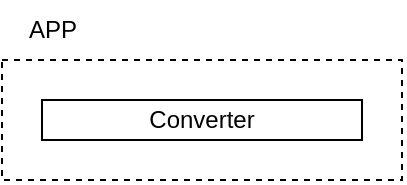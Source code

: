 <mxfile version="27.0.9" pages="5">
  <diagram name="App" id="4I6ihnkVUpt66oHv1k8W">
    <mxGraphModel dx="803" dy="733" grid="1" gridSize="10" guides="1" tooltips="1" connect="1" arrows="1" fold="1" page="1" pageScale="1" pageWidth="850" pageHeight="1100" math="0" shadow="0">
      <root>
        <mxCell id="0" />
        <mxCell id="1" parent="0" />
        <mxCell id="NMTy5AJcmj_p9JSZsjYZ-48" value="Converter" style="whiteSpace=wrap;html=1;" vertex="1" parent="1">
          <mxGeometry x="300" y="280" width="160" height="20" as="geometry" />
        </mxCell>
        <mxCell id="NMTy5AJcmj_p9JSZsjYZ-49" value="" style="endArrow=none;dashed=1;html=1;rounded=0;" edge="1" parent="1">
          <mxGeometry width="50" height="50" relative="1" as="geometry">
            <mxPoint x="280" y="260" as="sourcePoint" />
            <mxPoint x="280" y="260" as="targetPoint" />
            <Array as="points">
              <mxPoint x="380" y="260" />
              <mxPoint x="480" y="260" />
              <mxPoint x="480" y="320" />
              <mxPoint x="280" y="320" />
            </Array>
          </mxGeometry>
        </mxCell>
        <mxCell id="NMTy5AJcmj_p9JSZsjYZ-50" value="APP" style="text;html=1;align=center;verticalAlign=middle;resizable=0;points=[];autosize=1;strokeColor=none;fillColor=none;" vertex="1" parent="1">
          <mxGeometry x="280" y="230" width="50" height="30" as="geometry" />
        </mxCell>
      </root>
    </mxGraphModel>
  </diagram>
  <diagram name="API" id="PVkMKzDOcLkDJ9PCymbY">
    <mxGraphModel dx="1085" dy="1297" grid="1" gridSize="10" guides="1" tooltips="1" connect="1" arrows="1" fold="1" page="1" pageScale="1" pageWidth="850" pageHeight="1100" math="0" shadow="0">
      <root>
        <mxCell id="BZv25UCiJ1f3hMxfs5Sv-0" />
        <mxCell id="BZv25UCiJ1f3hMxfs5Sv-1" parent="BZv25UCiJ1f3hMxfs5Sv-0" />
        <mxCell id="VA1TRlXQrN5nIPZGtkWX-0" value="" style="endArrow=none;dashed=1;html=1;rounded=0;" parent="BZv25UCiJ1f3hMxfs5Sv-1" edge="1">
          <mxGeometry width="50" height="50" relative="1" as="geometry">
            <mxPoint x="240" y="200" as="sourcePoint" />
            <mxPoint x="240" y="200" as="targetPoint" />
            <Array as="points">
              <mxPoint x="560" y="200" />
              <mxPoint x="560" y="640" />
              <mxPoint x="400" y="640" />
              <mxPoint x="240" y="640" />
            </Array>
          </mxGeometry>
        </mxCell>
        <mxCell id="VA1TRlXQrN5nIPZGtkWX-1" value="API" style="text;html=1;align=center;verticalAlign=middle;resizable=0;points=[];autosize=1;strokeColor=none;fillColor=none;" parent="BZv25UCiJ1f3hMxfs5Sv-1" vertex="1">
          <mxGeometry x="240" y="170" width="40" height="30" as="geometry" />
        </mxCell>
        <mxCell id="0-jd3st-mSPJkqMS081E-16" style="edgeStyle=orthogonalEdgeStyle;rounded=0;orthogonalLoop=1;jettySize=auto;html=1;exitX=0.25;exitY=1;exitDx=0;exitDy=0;entryX=0.25;entryY=0;entryDx=0;entryDy=0;" edge="1" parent="BZv25UCiJ1f3hMxfs5Sv-1" source="VA1TRlXQrN5nIPZGtkWX-5" target="0-jd3st-mSPJkqMS081E-0">
          <mxGeometry relative="1" as="geometry" />
        </mxCell>
        <mxCell id="0-jd3st-mSPJkqMS081E-18" style="edgeStyle=orthogonalEdgeStyle;rounded=0;orthogonalLoop=1;jettySize=auto;html=1;" edge="1" parent="BZv25UCiJ1f3hMxfs5Sv-1" source="VA1TRlXQrN5nIPZGtkWX-5" target="VA1TRlXQrN5nIPZGtkWX-7">
          <mxGeometry relative="1" as="geometry">
            <Array as="points">
              <mxPoint x="480" y="350" />
            </Array>
          </mxGeometry>
        </mxCell>
        <mxCell id="VA1TRlXQrN5nIPZGtkWX-5" value="convert" style="whiteSpace=wrap;html=1;" parent="BZv25UCiJ1f3hMxfs5Sv-1" vertex="1">
          <mxGeometry x="360" y="340" width="80" height="20" as="geometry" />
        </mxCell>
        <mxCell id="0-jd3st-mSPJkqMS081E-11" style="edgeStyle=orthogonalEdgeStyle;rounded=0;orthogonalLoop=1;jettySize=auto;html=1;" edge="1" parent="BZv25UCiJ1f3hMxfs5Sv-1" source="VA1TRlXQrN5nIPZGtkWX-7" target="VA1TRlXQrN5nIPZGtkWX-9">
          <mxGeometry relative="1" as="geometry">
            <Array as="points">
              <mxPoint x="340" y="310" />
            </Array>
          </mxGeometry>
        </mxCell>
        <mxCell id="0-jd3st-mSPJkqMS081E-12" style="edgeStyle=orthogonalEdgeStyle;rounded=0;orthogonalLoop=1;jettySize=auto;html=1;" edge="1" parent="BZv25UCiJ1f3hMxfs5Sv-1" source="VA1TRlXQrN5nIPZGtkWX-7" target="0-jd3st-mSPJkqMS081E-7">
          <mxGeometry relative="1" as="geometry">
            <Array as="points">
              <mxPoint x="330" y="330" />
            </Array>
          </mxGeometry>
        </mxCell>
        <mxCell id="0-jd3st-mSPJkqMS081E-13" style="edgeStyle=orthogonalEdgeStyle;rounded=0;orthogonalLoop=1;jettySize=auto;html=1;" edge="1" parent="BZv25UCiJ1f3hMxfs5Sv-1" source="VA1TRlXQrN5nIPZGtkWX-7" target="VA1TRlXQrN5nIPZGtkWX-5">
          <mxGeometry relative="1" as="geometry">
            <Array as="points">
              <mxPoint x="320" y="350" />
            </Array>
          </mxGeometry>
        </mxCell>
        <mxCell id="VA1TRlXQrN5nIPZGtkWX-7" value="Input / Output&amp;nbsp;&lt;span style=&quot;background-color: transparent; color: light-dark(rgb(0, 0, 0), rgb(255, 255, 255));&quot;&gt;Interface&lt;/span&gt;" style="whiteSpace=wrap;html=1;" parent="BZv25UCiJ1f3hMxfs5Sv-1" vertex="1">
          <mxGeometry x="280" y="220" width="240" height="20" as="geometry" />
        </mxCell>
        <mxCell id="VA1TRlXQrN5nIPZGtkWX-9" value="set_input" style="whiteSpace=wrap;html=1;" parent="BZv25UCiJ1f3hMxfs5Sv-1" vertex="1">
          <mxGeometry x="360" y="300" width="80" height="20" as="geometry" />
        </mxCell>
        <mxCell id="VA1TRlXQrN5nIPZGtkWX-10" value="" style="endArrow=none;dashed=1;html=1;rounded=0;" parent="BZv25UCiJ1f3hMxfs5Sv-1" edge="1">
          <mxGeometry width="50" height="50" relative="1" as="geometry">
            <mxPoint x="260" y="420" as="sourcePoint" />
            <mxPoint x="260" y="420" as="targetPoint" />
            <Array as="points">
              <mxPoint x="400" y="420" />
              <mxPoint x="540" y="420" />
              <mxPoint x="540" y="620" />
              <mxPoint x="260" y="620" />
            </Array>
          </mxGeometry>
        </mxCell>
        <mxCell id="VA1TRlXQrN5nIPZGtkWX-11" value="APP" style="text;html=1;align=center;verticalAlign=middle;resizable=0;points=[];autosize=1;strokeColor=none;fillColor=none;" parent="BZv25UCiJ1f3hMxfs5Sv-1" vertex="1">
          <mxGeometry x="260" y="390" width="50" height="30" as="geometry" />
        </mxCell>
        <mxCell id="0-jd3st-mSPJkqMS081E-17" style="edgeStyle=orthogonalEdgeStyle;rounded=0;orthogonalLoop=1;jettySize=auto;html=1;exitX=0.75;exitY=0;exitDx=0;exitDy=0;entryX=0.75;entryY=1;entryDx=0;entryDy=0;" edge="1" parent="BZv25UCiJ1f3hMxfs5Sv-1" source="0-jd3st-mSPJkqMS081E-0" target="VA1TRlXQrN5nIPZGtkWX-5">
          <mxGeometry relative="1" as="geometry" />
        </mxCell>
        <mxCell id="0-jd3st-mSPJkqMS081E-0" value="Converter" style="swimlane;fontStyle=1;align=center;verticalAlign=top;childLayout=stackLayout;horizontal=1;startSize=26;horizontalStack=0;resizeParent=1;resizeParentMax=0;resizeLast=0;collapsible=1;marginBottom=0;whiteSpace=wrap;html=1;" vertex="1" parent="BZv25UCiJ1f3hMxfs5Sv-1">
          <mxGeometry x="280" y="440" width="240" height="164" as="geometry" />
        </mxCell>
        <mxCell id="0-jd3st-mSPJkqMS081E-1" value="- _filepath: str" style="text;strokeColor=none;fillColor=none;align=left;verticalAlign=top;spacingLeft=4;spacingRight=4;overflow=hidden;rotatable=0;points=[[0,0.5],[1,0.5]];portConstraint=eastwest;whiteSpace=wrap;html=1;" vertex="1" parent="0-jd3st-mSPJkqMS081E-0">
          <mxGeometry y="26" width="240" height="26" as="geometry" />
        </mxCell>
        <mxCell id="0-jd3st-mSPJkqMS081E-4" value="- _export_file_format: str" style="text;strokeColor=none;fillColor=none;align=left;verticalAlign=top;spacingLeft=4;spacingRight=4;overflow=hidden;rotatable=0;points=[[0,0.5],[1,0.5]];portConstraint=eastwest;whiteSpace=wrap;html=1;" vertex="1" parent="0-jd3st-mSPJkqMS081E-0">
          <mxGeometry y="52" width="240" height="26" as="geometry" />
        </mxCell>
        <mxCell id="0-jd3st-mSPJkqMS081E-2" value="" style="line;strokeWidth=1;fillColor=none;align=left;verticalAlign=middle;spacingTop=-1;spacingLeft=3;spacingRight=3;rotatable=0;labelPosition=right;points=[];portConstraint=eastwest;strokeColor=inherit;" vertex="1" parent="0-jd3st-mSPJkqMS081E-0">
          <mxGeometry y="78" width="240" height="8" as="geometry" />
        </mxCell>
        <mxCell id="0-jd3st-mSPJkqMS081E-3" value="+ set_input(filepath: str): None" style="text;strokeColor=none;fillColor=none;align=left;verticalAlign=top;spacingLeft=4;spacingRight=4;overflow=hidden;rotatable=0;points=[[0,0.5],[1,0.5]];portConstraint=eastwest;whiteSpace=wrap;html=1;" vertex="1" parent="0-jd3st-mSPJkqMS081E-0">
          <mxGeometry y="86" width="240" height="26" as="geometry" />
        </mxCell>
        <mxCell id="0-jd3st-mSPJkqMS081E-5" value="+ set_output(export_file_format: str): None" style="text;strokeColor=none;fillColor=none;align=left;verticalAlign=top;spacingLeft=4;spacingRight=4;overflow=hidden;rotatable=0;points=[[0,0.5],[1,0.5]];portConstraint=eastwest;whiteSpace=wrap;html=1;" vertex="1" parent="0-jd3st-mSPJkqMS081E-0">
          <mxGeometry y="112" width="240" height="26" as="geometry" />
        </mxCell>
        <mxCell id="0-jd3st-mSPJkqMS081E-6" value="+ convert(): Bytes" style="text;strokeColor=none;fillColor=none;align=left;verticalAlign=top;spacingLeft=4;spacingRight=4;overflow=hidden;rotatable=0;points=[[0,0.5],[1,0.5]];portConstraint=eastwest;whiteSpace=wrap;html=1;" vertex="1" parent="0-jd3st-mSPJkqMS081E-0">
          <mxGeometry y="138" width="240" height="26" as="geometry" />
        </mxCell>
        <mxCell id="0-jd3st-mSPJkqMS081E-7" value="set_output" style="whiteSpace=wrap;html=1;" vertex="1" parent="BZv25UCiJ1f3hMxfs5Sv-1">
          <mxGeometry x="360" y="320" width="80" height="20" as="geometry" />
        </mxCell>
      </root>
    </mxGraphModel>
  </diagram>
  <diagram name="API_TEST" id="yr9Fnadm7rKNb2M5ZvUN">
    <mxGraphModel dx="881" dy="1054" grid="1" gridSize="10" guides="1" tooltips="1" connect="1" arrows="1" fold="1" page="1" pageScale="1" pageWidth="850" pageHeight="1100" math="0" shadow="0">
      <root>
        <mxCell id="0vi9L2g1IfY_A_vXSalU-0" />
        <mxCell id="0vi9L2g1IfY_A_vXSalU-1" parent="0vi9L2g1IfY_A_vXSalU-0" />
        <mxCell id="0vi9L2g1IfY_A_vXSalU-2" value="" style="endArrow=none;dashed=1;html=1;rounded=0;entryX=-0.02;entryY=1.013;entryDx=0;entryDy=0;entryPerimeter=0;" parent="0vi9L2g1IfY_A_vXSalU-1" target="0vi9L2g1IfY_A_vXSalU-3" edge="1">
          <mxGeometry width="50" height="50" relative="1" as="geometry">
            <mxPoint x="120" y="200" as="sourcePoint" />
            <mxPoint x="70" y="720" as="targetPoint" />
            <Array as="points">
              <mxPoint x="450" y="200" />
              <mxPoint x="450" y="520" />
              <mxPoint x="450" y="700" />
              <mxPoint x="400" y="700" />
              <mxPoint x="120" y="700" />
            </Array>
          </mxGeometry>
        </mxCell>
        <mxCell id="0vi9L2g1IfY_A_vXSalU-3" value="API" style="text;html=1;align=center;verticalAlign=middle;resizable=0;points=[];autosize=1;strokeColor=none;fillColor=none;" parent="0vi9L2g1IfY_A_vXSalU-1" vertex="1">
          <mxGeometry x="120" y="170" width="40" height="30" as="geometry" />
        </mxCell>
        <mxCell id="fAENnZics3CxrD8XSAIE-12" style="edgeStyle=orthogonalEdgeStyle;rounded=0;orthogonalLoop=1;jettySize=auto;html=1;" parent="0vi9L2g1IfY_A_vXSalU-1" source="0vi9L2g1IfY_A_vXSalU-6" target="0vi9L2g1IfY_A_vXSalU-15" edge="1">
          <mxGeometry relative="1" as="geometry" />
        </mxCell>
        <mxCell id="0vi9L2g1IfY_A_vXSalU-6" value="convert" style="whiteSpace=wrap;html=1;" parent="0vi9L2g1IfY_A_vXSalU-1" vertex="1">
          <mxGeometry x="250" y="360" width="80" height="20" as="geometry" />
        </mxCell>
        <mxCell id="fAENnZics3CxrD8XSAIE-6" style="edgeStyle=orthogonalEdgeStyle;rounded=0;orthogonalLoop=1;jettySize=auto;html=1;exitX=0.25;exitY=1;exitDx=0;exitDy=0;" parent="0vi9L2g1IfY_A_vXSalU-1" source="0vi9L2g1IfY_A_vXSalU-10" target="0vi9L2g1IfY_A_vXSalU-11" edge="1">
          <mxGeometry relative="1" as="geometry" />
        </mxCell>
        <mxCell id="fAENnZics3CxrD8XSAIE-7" style="edgeStyle=orthogonalEdgeStyle;rounded=0;orthogonalLoop=1;jettySize=auto;html=1;entryX=0.5;entryY=0;entryDx=0;entryDy=0;" parent="0vi9L2g1IfY_A_vXSalU-1" source="0vi9L2g1IfY_A_vXSalU-10" target="0vi9L2g1IfY_A_vXSalU-22" edge="1">
          <mxGeometry relative="1" as="geometry" />
        </mxCell>
        <mxCell id="fAENnZics3CxrD8XSAIE-8" style="edgeStyle=orthogonalEdgeStyle;rounded=0;orthogonalLoop=1;jettySize=auto;html=1;exitX=0.75;exitY=1;exitDx=0;exitDy=0;entryX=0.5;entryY=0;entryDx=0;entryDy=0;" parent="0vi9L2g1IfY_A_vXSalU-1" source="0vi9L2g1IfY_A_vXSalU-10" target="0vi9L2g1IfY_A_vXSalU-6" edge="1">
          <mxGeometry relative="1" as="geometry" />
        </mxCell>
        <mxCell id="0vi9L2g1IfY_A_vXSalU-10" value="Sequential Function Call Order" style="whiteSpace=wrap;html=1;" parent="0vi9L2g1IfY_A_vXSalU-1" vertex="1">
          <mxGeometry x="140" y="220" width="200" height="20" as="geometry" />
        </mxCell>
        <mxCell id="0vi9L2g1IfY_A_vXSalU-11" value="set_input" style="whiteSpace=wrap;html=1;" parent="0vi9L2g1IfY_A_vXSalU-1" vertex="1">
          <mxGeometry x="150" y="280" width="80" height="20" as="geometry" />
        </mxCell>
        <mxCell id="0vi9L2g1IfY_A_vXSalU-12" value="" style="endArrow=none;dashed=1;html=1;rounded=0;" parent="0vi9L2g1IfY_A_vXSalU-1" edge="1">
          <mxGeometry width="50" height="50" relative="1" as="geometry">
            <mxPoint x="150" y="420" as="sourcePoint" />
            <mxPoint x="150" y="420" as="targetPoint" />
            <Array as="points">
              <mxPoint x="290" y="420" />
              <mxPoint x="430" y="420" />
              <mxPoint x="430" y="680" />
              <mxPoint x="150" y="680" />
            </Array>
          </mxGeometry>
        </mxCell>
        <mxCell id="0vi9L2g1IfY_A_vXSalU-13" value="APP" style="text;html=1;align=center;verticalAlign=middle;resizable=0;points=[];autosize=1;strokeColor=none;fillColor=none;" parent="0vi9L2g1IfY_A_vXSalU-1" vertex="1">
          <mxGeometry x="150" y="390" width="50" height="30" as="geometry" />
        </mxCell>
        <mxCell id="0vi9L2g1IfY_A_vXSalU-15" value="Converter" style="swimlane;fontStyle=1;align=center;verticalAlign=top;childLayout=stackLayout;horizontal=1;startSize=26;horizontalStack=0;resizeParent=1;resizeParentMax=0;resizeLast=0;collapsible=1;marginBottom=0;whiteSpace=wrap;html=1;" parent="0vi9L2g1IfY_A_vXSalU-1" vertex="1">
          <mxGeometry x="170" y="440" width="240" height="216" as="geometry" />
        </mxCell>
        <mxCell id="Ar5PAjNn1kiSE2yNBeAJ-0" value="+ SUPPORTED_FILE_TYPES" style="text;strokeColor=none;fillColor=none;align=left;verticalAlign=top;spacingLeft=4;spacingRight=4;overflow=hidden;rotatable=0;points=[[0,0.5],[1,0.5]];portConstraint=eastwest;whiteSpace=wrap;html=1;" parent="0vi9L2g1IfY_A_vXSalU-15" vertex="1">
          <mxGeometry y="26" width="240" height="26" as="geometry" />
        </mxCell>
        <mxCell id="Ar5PAjNn1kiSE2yNBeAJ-1" value="+ SUPPORTED_EXPORT_FILE_FORMAT" style="text;strokeColor=none;fillColor=none;align=left;verticalAlign=top;spacingLeft=4;spacingRight=4;overflow=hidden;rotatable=0;points=[[0,0.5],[1,0.5]];portConstraint=eastwest;whiteSpace=wrap;html=1;" parent="0vi9L2g1IfY_A_vXSalU-15" vertex="1">
          <mxGeometry y="52" width="240" height="26" as="geometry" />
        </mxCell>
        <mxCell id="0vi9L2g1IfY_A_vXSalU-16" value="- _filepath: str" style="text;strokeColor=none;fillColor=none;align=left;verticalAlign=top;spacingLeft=4;spacingRight=4;overflow=hidden;rotatable=0;points=[[0,0.5],[1,0.5]];portConstraint=eastwest;whiteSpace=wrap;html=1;" parent="0vi9L2g1IfY_A_vXSalU-15" vertex="1">
          <mxGeometry y="78" width="240" height="26" as="geometry" />
        </mxCell>
        <mxCell id="0vi9L2g1IfY_A_vXSalU-17" value="- _export_file_format: str" style="text;strokeColor=none;fillColor=none;align=left;verticalAlign=top;spacingLeft=4;spacingRight=4;overflow=hidden;rotatable=0;points=[[0,0.5],[1,0.5]];portConstraint=eastwest;whiteSpace=wrap;html=1;" parent="0vi9L2g1IfY_A_vXSalU-15" vertex="1">
          <mxGeometry y="104" width="240" height="26" as="geometry" />
        </mxCell>
        <mxCell id="0vi9L2g1IfY_A_vXSalU-18" value="" style="line;strokeWidth=1;fillColor=none;align=left;verticalAlign=middle;spacingTop=-1;spacingLeft=3;spacingRight=3;rotatable=0;labelPosition=right;points=[];portConstraint=eastwest;strokeColor=inherit;" parent="0vi9L2g1IfY_A_vXSalU-15" vertex="1">
          <mxGeometry y="130" width="240" height="8" as="geometry" />
        </mxCell>
        <mxCell id="0vi9L2g1IfY_A_vXSalU-19" value="+ set_input(filepath: str): None" style="text;strokeColor=none;fillColor=none;align=left;verticalAlign=top;spacingLeft=4;spacingRight=4;overflow=hidden;rotatable=0;points=[[0,0.5],[1,0.5]];portConstraint=eastwest;whiteSpace=wrap;html=1;" parent="0vi9L2g1IfY_A_vXSalU-15" vertex="1">
          <mxGeometry y="138" width="240" height="26" as="geometry" />
        </mxCell>
        <mxCell id="0vi9L2g1IfY_A_vXSalU-20" value="+ set_output(export_file_format: str): None" style="text;strokeColor=none;fillColor=none;align=left;verticalAlign=top;spacingLeft=4;spacingRight=4;overflow=hidden;rotatable=0;points=[[0,0.5],[1,0.5]];portConstraint=eastwest;whiteSpace=wrap;html=1;" parent="0vi9L2g1IfY_A_vXSalU-15" vertex="1">
          <mxGeometry y="164" width="240" height="26" as="geometry" />
        </mxCell>
        <mxCell id="0vi9L2g1IfY_A_vXSalU-21" value="+ convert(): Bytes" style="text;strokeColor=none;fillColor=none;align=left;verticalAlign=top;spacingLeft=4;spacingRight=4;overflow=hidden;rotatable=0;points=[[0,0.5],[1,0.5]];portConstraint=eastwest;whiteSpace=wrap;html=1;" parent="0vi9L2g1IfY_A_vXSalU-15" vertex="1">
          <mxGeometry y="190" width="240" height="26" as="geometry" />
        </mxCell>
        <mxCell id="0vi9L2g1IfY_A_vXSalU-22" value="set_output" style="whiteSpace=wrap;html=1;" parent="0vi9L2g1IfY_A_vXSalU-1" vertex="1">
          <mxGeometry x="200" y="320" width="80" height="20" as="geometry" />
        </mxCell>
        <mxCell id="ztNlYBSrChDKm99DE_Wh-0" value="" style="endArrow=none;dashed=1;html=1;rounded=0;" parent="0vi9L2g1IfY_A_vXSalU-1" edge="1">
          <mxGeometry width="50" height="50" relative="1" as="geometry">
            <mxPoint x="490" y="200" as="sourcePoint" />
            <mxPoint x="490" y="200" as="targetPoint" />
            <Array as="points">
              <mxPoint x="590" y="200" />
              <mxPoint x="690" y="200" />
              <mxPoint x="690" y="340" />
              <mxPoint x="490" y="340" />
            </Array>
          </mxGeometry>
        </mxCell>
        <mxCell id="gVG_1HOnsWoBlKl968-n-2" style="edgeStyle=orthogonalEdgeStyle;rounded=0;orthogonalLoop=1;jettySize=auto;html=1;entryX=0.75;entryY=0;entryDx=0;entryDy=0;" edge="1" parent="0vi9L2g1IfY_A_vXSalU-1" source="ztNlYBSrChDKm99DE_Wh-1" target="0vi9L2g1IfY_A_vXSalU-10">
          <mxGeometry relative="1" as="geometry">
            <Array as="points">
              <mxPoint x="590" y="160" />
              <mxPoint x="290" y="160" />
            </Array>
          </mxGeometry>
        </mxCell>
        <mxCell id="ztNlYBSrChDKm99DE_Wh-1" value="&lt;b&gt;TestConverter&lt;/b&gt;" style="swimlane;fontStyle=0;childLayout=stackLayout;horizontal=1;startSize=26;fillColor=none;horizontalStack=0;resizeParent=1;resizeParentMax=0;resizeLast=0;collapsible=1;marginBottom=0;whiteSpace=wrap;html=1;" parent="0vi9L2g1IfY_A_vXSalU-1" vertex="1">
          <mxGeometry x="510" y="220" width="160" height="104" as="geometry" />
        </mxCell>
        <mxCell id="ztNlYBSrChDKm99DE_Wh-2" value="+ test_input" style="text;strokeColor=none;fillColor=none;align=left;verticalAlign=top;spacingLeft=4;spacingRight=4;overflow=hidden;rotatable=0;points=[[0,0.5],[1,0.5]];portConstraint=eastwest;whiteSpace=wrap;html=1;" parent="ztNlYBSrChDKm99DE_Wh-1" vertex="1">
          <mxGeometry y="26" width="160" height="26" as="geometry" />
        </mxCell>
        <mxCell id="ztNlYBSrChDKm99DE_Wh-3" value="+ test_output" style="text;strokeColor=none;fillColor=none;align=left;verticalAlign=top;spacingLeft=4;spacingRight=4;overflow=hidden;rotatable=0;points=[[0,0.5],[1,0.5]];portConstraint=eastwest;whiteSpace=wrap;html=1;" parent="ztNlYBSrChDKm99DE_Wh-1" vertex="1">
          <mxGeometry y="52" width="160" height="26" as="geometry" />
        </mxCell>
        <mxCell id="ztNlYBSrChDKm99DE_Wh-4" value="+ test_convert" style="text;strokeColor=none;fillColor=none;align=left;verticalAlign=top;spacingLeft=4;spacingRight=4;overflow=hidden;rotatable=0;points=[[0,0.5],[1,0.5]];portConstraint=eastwest;whiteSpace=wrap;html=1;" parent="ztNlYBSrChDKm99DE_Wh-1" vertex="1">
          <mxGeometry y="78" width="160" height="26" as="geometry" />
        </mxCell>
        <mxCell id="ztNlYBSrChDKm99DE_Wh-5" value="API TEST" style="text;html=1;align=center;verticalAlign=middle;resizable=0;points=[];autosize=1;strokeColor=none;fillColor=none;" parent="0vi9L2g1IfY_A_vXSalU-1" vertex="1">
          <mxGeometry x="490" y="170" width="80" height="30" as="geometry" />
        </mxCell>
      </root>
    </mxGraphModel>
  </diagram>
  <diagram name="CLI" id="jvwh_bP9rYpLVBtX5ySp">
    <mxGraphModel dx="1007" dy="1204" grid="1" gridSize="10" guides="1" tooltips="1" connect="1" arrows="1" fold="1" page="1" pageScale="1" pageWidth="850" pageHeight="1100" math="0" shadow="0">
      <root>
        <mxCell id="KbXYGwEeqmLNhFy2PK7b-0" />
        <mxCell id="KbXYGwEeqmLNhFy2PK7b-1" parent="KbXYGwEeqmLNhFy2PK7b-0" />
        <mxCell id="WxLbpRrkl7mXQ_FJeV8q-0" value="" style="endArrow=none;dashed=1;html=1;rounded=0;" edge="1" parent="KbXYGwEeqmLNhFy2PK7b-1">
          <mxGeometry width="50" height="50" relative="1" as="geometry">
            <mxPoint x="40" y="520" as="sourcePoint" />
            <mxPoint x="40" y="520" as="targetPoint" />
            <Array as="points">
              <mxPoint x="200" y="520" />
              <mxPoint x="200" y="660" />
              <mxPoint x="40" y="660" />
            </Array>
          </mxGeometry>
        </mxCell>
        <mxCell id="WxLbpRrkl7mXQ_FJeV8q-1" value="CLI" style="text;html=1;align=center;verticalAlign=middle;resizable=0;points=[];autosize=1;strokeColor=none;fillColor=none;" vertex="1" parent="KbXYGwEeqmLNhFy2PK7b-1">
          <mxGeometry x="40" y="490" width="40" height="30" as="geometry" />
        </mxCell>
        <mxCell id="WxLbpRrkl7mXQ_FJeV8q-2" value="" style="endArrow=none;dashed=1;html=1;rounded=0;entryX=-0.02;entryY=1.013;entryDx=0;entryDy=0;entryPerimeter=0;" edge="1" parent="KbXYGwEeqmLNhFy2PK7b-1" target="WxLbpRrkl7mXQ_FJeV8q-3">
          <mxGeometry width="50" height="50" relative="1" as="geometry">
            <mxPoint x="240" y="520" as="sourcePoint" />
            <mxPoint x="190" y="1040" as="targetPoint" />
            <Array as="points">
              <mxPoint x="580" y="520" />
              <mxPoint x="580" y="840" />
              <mxPoint x="580" y="1020" />
              <mxPoint x="520" y="1020" />
              <mxPoint x="240" y="1020" />
            </Array>
          </mxGeometry>
        </mxCell>
        <mxCell id="WxLbpRrkl7mXQ_FJeV8q-3" value="API" style="text;html=1;align=center;verticalAlign=middle;resizable=0;points=[];autosize=1;strokeColor=none;fillColor=none;" vertex="1" parent="KbXYGwEeqmLNhFy2PK7b-1">
          <mxGeometry x="240" y="490" width="40" height="30" as="geometry" />
        </mxCell>
        <mxCell id="WxLbpRrkl7mXQ_FJeV8q-4" style="edgeStyle=orthogonalEdgeStyle;rounded=0;orthogonalLoop=1;jettySize=auto;html=1;" edge="1" parent="KbXYGwEeqmLNhFy2PK7b-1" source="WxLbpRrkl7mXQ_FJeV8q-5" target="WxLbpRrkl7mXQ_FJeV8q-13">
          <mxGeometry relative="1" as="geometry" />
        </mxCell>
        <mxCell id="WxLbpRrkl7mXQ_FJeV8q-5" value="convert" style="whiteSpace=wrap;html=1;" vertex="1" parent="KbXYGwEeqmLNhFy2PK7b-1">
          <mxGeometry x="370" y="680" width="80" height="20" as="geometry" />
        </mxCell>
        <mxCell id="WxLbpRrkl7mXQ_FJeV8q-6" style="edgeStyle=orthogonalEdgeStyle;rounded=0;orthogonalLoop=1;jettySize=auto;html=1;exitX=0.25;exitY=1;exitDx=0;exitDy=0;" edge="1" parent="KbXYGwEeqmLNhFy2PK7b-1" source="WxLbpRrkl7mXQ_FJeV8q-9" target="WxLbpRrkl7mXQ_FJeV8q-10">
          <mxGeometry relative="1" as="geometry" />
        </mxCell>
        <mxCell id="WxLbpRrkl7mXQ_FJeV8q-7" style="edgeStyle=orthogonalEdgeStyle;rounded=0;orthogonalLoop=1;jettySize=auto;html=1;entryX=0.5;entryY=0;entryDx=0;entryDy=0;" edge="1" parent="KbXYGwEeqmLNhFy2PK7b-1" source="WxLbpRrkl7mXQ_FJeV8q-9" target="WxLbpRrkl7mXQ_FJeV8q-22">
          <mxGeometry relative="1" as="geometry" />
        </mxCell>
        <mxCell id="WxLbpRrkl7mXQ_FJeV8q-8" style="edgeStyle=orthogonalEdgeStyle;rounded=0;orthogonalLoop=1;jettySize=auto;html=1;exitX=0.75;exitY=1;exitDx=0;exitDy=0;entryX=0.5;entryY=0;entryDx=0;entryDy=0;" edge="1" parent="KbXYGwEeqmLNhFy2PK7b-1" source="WxLbpRrkl7mXQ_FJeV8q-9" target="WxLbpRrkl7mXQ_FJeV8q-5">
          <mxGeometry relative="1" as="geometry" />
        </mxCell>
        <mxCell id="WxLbpRrkl7mXQ_FJeV8q-9" value="Sequential Function Call Order" style="whiteSpace=wrap;html=1;" vertex="1" parent="KbXYGwEeqmLNhFy2PK7b-1">
          <mxGeometry x="260" y="540" width="200" height="20" as="geometry" />
        </mxCell>
        <mxCell id="WxLbpRrkl7mXQ_FJeV8q-10" value="set_input" style="whiteSpace=wrap;html=1;" vertex="1" parent="KbXYGwEeqmLNhFy2PK7b-1">
          <mxGeometry x="270" y="600" width="80" height="20" as="geometry" />
        </mxCell>
        <mxCell id="WxLbpRrkl7mXQ_FJeV8q-11" value="" style="endArrow=none;dashed=1;html=1;rounded=0;" edge="1" parent="KbXYGwEeqmLNhFy2PK7b-1">
          <mxGeometry width="50" height="50" relative="1" as="geometry">
            <mxPoint x="270" y="740" as="sourcePoint" />
            <mxPoint x="270" y="740" as="targetPoint" />
            <Array as="points">
              <mxPoint x="410" y="740" />
              <mxPoint x="550" y="740" />
              <mxPoint x="550" y="1000" />
              <mxPoint x="270" y="1000" />
            </Array>
          </mxGeometry>
        </mxCell>
        <mxCell id="WxLbpRrkl7mXQ_FJeV8q-12" value="APP" style="text;html=1;align=center;verticalAlign=middle;resizable=0;points=[];autosize=1;strokeColor=none;fillColor=none;" vertex="1" parent="KbXYGwEeqmLNhFy2PK7b-1">
          <mxGeometry x="270" y="710" width="50" height="30" as="geometry" />
        </mxCell>
        <mxCell id="WxLbpRrkl7mXQ_FJeV8q-13" value="Converter" style="swimlane;fontStyle=1;align=center;verticalAlign=top;childLayout=stackLayout;horizontal=1;startSize=26;horizontalStack=0;resizeParent=1;resizeParentMax=0;resizeLast=0;collapsible=1;marginBottom=0;whiteSpace=wrap;html=1;" vertex="1" parent="KbXYGwEeqmLNhFy2PK7b-1">
          <mxGeometry x="290" y="760" width="240" height="216" as="geometry" />
        </mxCell>
        <mxCell id="WxLbpRrkl7mXQ_FJeV8q-14" value="+ SUPPORTED_FILE_TYPES" style="text;strokeColor=none;fillColor=none;align=left;verticalAlign=top;spacingLeft=4;spacingRight=4;overflow=hidden;rotatable=0;points=[[0,0.5],[1,0.5]];portConstraint=eastwest;whiteSpace=wrap;html=1;" vertex="1" parent="WxLbpRrkl7mXQ_FJeV8q-13">
          <mxGeometry y="26" width="240" height="26" as="geometry" />
        </mxCell>
        <mxCell id="WxLbpRrkl7mXQ_FJeV8q-15" value="+ SUPPORTED_EXPORT_FILE_FORMAT" style="text;strokeColor=none;fillColor=none;align=left;verticalAlign=top;spacingLeft=4;spacingRight=4;overflow=hidden;rotatable=0;points=[[0,0.5],[1,0.5]];portConstraint=eastwest;whiteSpace=wrap;html=1;" vertex="1" parent="WxLbpRrkl7mXQ_FJeV8q-13">
          <mxGeometry y="52" width="240" height="26" as="geometry" />
        </mxCell>
        <mxCell id="WxLbpRrkl7mXQ_FJeV8q-16" value="- _filepath: str" style="text;strokeColor=none;fillColor=none;align=left;verticalAlign=top;spacingLeft=4;spacingRight=4;overflow=hidden;rotatable=0;points=[[0,0.5],[1,0.5]];portConstraint=eastwest;whiteSpace=wrap;html=1;" vertex="1" parent="WxLbpRrkl7mXQ_FJeV8q-13">
          <mxGeometry y="78" width="240" height="26" as="geometry" />
        </mxCell>
        <mxCell id="WxLbpRrkl7mXQ_FJeV8q-17" value="- _export_file_format: str" style="text;strokeColor=none;fillColor=none;align=left;verticalAlign=top;spacingLeft=4;spacingRight=4;overflow=hidden;rotatable=0;points=[[0,0.5],[1,0.5]];portConstraint=eastwest;whiteSpace=wrap;html=1;" vertex="1" parent="WxLbpRrkl7mXQ_FJeV8q-13">
          <mxGeometry y="104" width="240" height="26" as="geometry" />
        </mxCell>
        <mxCell id="WxLbpRrkl7mXQ_FJeV8q-18" value="" style="line;strokeWidth=1;fillColor=none;align=left;verticalAlign=middle;spacingTop=-1;spacingLeft=3;spacingRight=3;rotatable=0;labelPosition=right;points=[];portConstraint=eastwest;strokeColor=inherit;" vertex="1" parent="WxLbpRrkl7mXQ_FJeV8q-13">
          <mxGeometry y="130" width="240" height="8" as="geometry" />
        </mxCell>
        <mxCell id="WxLbpRrkl7mXQ_FJeV8q-19" value="+ set_input(filepath: str): None" style="text;strokeColor=none;fillColor=none;align=left;verticalAlign=top;spacingLeft=4;spacingRight=4;overflow=hidden;rotatable=0;points=[[0,0.5],[1,0.5]];portConstraint=eastwest;whiteSpace=wrap;html=1;" vertex="1" parent="WxLbpRrkl7mXQ_FJeV8q-13">
          <mxGeometry y="138" width="240" height="26" as="geometry" />
        </mxCell>
        <mxCell id="WxLbpRrkl7mXQ_FJeV8q-20" value="+ set_output(export_file_format: str): None" style="text;strokeColor=none;fillColor=none;align=left;verticalAlign=top;spacingLeft=4;spacingRight=4;overflow=hidden;rotatable=0;points=[[0,0.5],[1,0.5]];portConstraint=eastwest;whiteSpace=wrap;html=1;" vertex="1" parent="WxLbpRrkl7mXQ_FJeV8q-13">
          <mxGeometry y="164" width="240" height="26" as="geometry" />
        </mxCell>
        <mxCell id="WxLbpRrkl7mXQ_FJeV8q-21" value="+ convert(): Bytes" style="text;strokeColor=none;fillColor=none;align=left;verticalAlign=top;spacingLeft=4;spacingRight=4;overflow=hidden;rotatable=0;points=[[0,0.5],[1,0.5]];portConstraint=eastwest;whiteSpace=wrap;html=1;" vertex="1" parent="WxLbpRrkl7mXQ_FJeV8q-13">
          <mxGeometry y="190" width="240" height="26" as="geometry" />
        </mxCell>
        <mxCell id="WxLbpRrkl7mXQ_FJeV8q-22" value="set_output" style="whiteSpace=wrap;html=1;" vertex="1" parent="KbXYGwEeqmLNhFy2PK7b-1">
          <mxGeometry x="320" y="640" width="80" height="20" as="geometry" />
        </mxCell>
        <mxCell id="WxLbpRrkl7mXQ_FJeV8q-23" value="" style="endArrow=none;dashed=1;html=1;rounded=0;" edge="1" parent="KbXYGwEeqmLNhFy2PK7b-1">
          <mxGeometry width="50" height="50" relative="1" as="geometry">
            <mxPoint x="620" y="520" as="sourcePoint" />
            <mxPoint x="620" y="520" as="targetPoint" />
            <Array as="points">
              <mxPoint x="720" y="520" />
              <mxPoint x="820" y="520" />
              <mxPoint x="820" y="660" />
              <mxPoint x="620" y="660" />
            </Array>
          </mxGeometry>
        </mxCell>
        <mxCell id="WxLbpRrkl7mXQ_FJeV8q-24" style="edgeStyle=orthogonalEdgeStyle;rounded=0;orthogonalLoop=1;jettySize=auto;html=1;entryX=0.75;entryY=0;entryDx=0;entryDy=0;" edge="1" parent="KbXYGwEeqmLNhFy2PK7b-1" target="WxLbpRrkl7mXQ_FJeV8q-9">
          <mxGeometry relative="1" as="geometry">
            <Array as="points">
              <mxPoint x="720" y="480" />
              <mxPoint x="410" y="480" />
            </Array>
            <mxPoint x="720" y="540" as="sourcePoint" />
            <mxPoint x="420" y="540" as="targetPoint" />
          </mxGeometry>
        </mxCell>
        <mxCell id="WxLbpRrkl7mXQ_FJeV8q-25" value="&lt;b&gt;TestConverter&lt;/b&gt;" style="swimlane;fontStyle=0;childLayout=stackLayout;horizontal=1;startSize=26;fillColor=none;horizontalStack=0;resizeParent=1;resizeParentMax=0;resizeLast=0;collapsible=1;marginBottom=0;whiteSpace=wrap;html=1;" vertex="1" parent="KbXYGwEeqmLNhFy2PK7b-1">
          <mxGeometry x="640" y="540" width="160" height="104" as="geometry" />
        </mxCell>
        <mxCell id="WxLbpRrkl7mXQ_FJeV8q-26" value="+ test_input" style="text;strokeColor=none;fillColor=none;align=left;verticalAlign=top;spacingLeft=4;spacingRight=4;overflow=hidden;rotatable=0;points=[[0,0.5],[1,0.5]];portConstraint=eastwest;whiteSpace=wrap;html=1;" vertex="1" parent="WxLbpRrkl7mXQ_FJeV8q-25">
          <mxGeometry y="26" width="160" height="26" as="geometry" />
        </mxCell>
        <mxCell id="WxLbpRrkl7mXQ_FJeV8q-27" value="+ test_output" style="text;strokeColor=none;fillColor=none;align=left;verticalAlign=top;spacingLeft=4;spacingRight=4;overflow=hidden;rotatable=0;points=[[0,0.5],[1,0.5]];portConstraint=eastwest;whiteSpace=wrap;html=1;" vertex="1" parent="WxLbpRrkl7mXQ_FJeV8q-25">
          <mxGeometry y="52" width="160" height="26" as="geometry" />
        </mxCell>
        <mxCell id="WxLbpRrkl7mXQ_FJeV8q-28" value="+ test_convert" style="text;strokeColor=none;fillColor=none;align=left;verticalAlign=top;spacingLeft=4;spacingRight=4;overflow=hidden;rotatable=0;points=[[0,0.5],[1,0.5]];portConstraint=eastwest;whiteSpace=wrap;html=1;" vertex="1" parent="WxLbpRrkl7mXQ_FJeV8q-25">
          <mxGeometry y="78" width="160" height="26" as="geometry" />
        </mxCell>
        <mxCell id="WxLbpRrkl7mXQ_FJeV8q-29" value="API TEST" style="text;html=1;align=center;verticalAlign=middle;resizable=0;points=[];autosize=1;strokeColor=none;fillColor=none;" vertex="1" parent="KbXYGwEeqmLNhFy2PK7b-1">
          <mxGeometry x="620" y="490" width="80" height="30" as="geometry" />
        </mxCell>
        <mxCell id="WxLbpRrkl7mXQ_FJeV8q-30" style="edgeStyle=orthogonalEdgeStyle;rounded=0;orthogonalLoop=1;jettySize=auto;html=1;entryX=0.25;entryY=0;entryDx=0;entryDy=0;" edge="1" parent="KbXYGwEeqmLNhFy2PK7b-1" source="WxLbpRrkl7mXQ_FJeV8q-31" target="WxLbpRrkl7mXQ_FJeV8q-9">
          <mxGeometry relative="1" as="geometry">
            <Array as="points">
              <mxPoint x="120" y="480" />
              <mxPoint x="310" y="480" />
            </Array>
          </mxGeometry>
        </mxCell>
        <mxCell id="WxLbpRrkl7mXQ_FJeV8q-31" value="&lt;b&gt;main&lt;/b&gt;" style="swimlane;fontStyle=0;childLayout=stackLayout;horizontal=1;startSize=26;fillColor=none;horizontalStack=0;resizeParent=1;resizeParentMax=0;resizeLast=0;collapsible=1;marginBottom=0;whiteSpace=wrap;html=1;" vertex="1" parent="KbXYGwEeqmLNhFy2PK7b-1">
          <mxGeometry x="60" y="540" width="120" height="104" as="geometry" />
        </mxCell>
        <mxCell id="WxLbpRrkl7mXQ_FJeV8q-32" value="+&amp;nbsp;&lt;span style=&quot;text-align: center;&quot;&gt;-h, --help&lt;/span&gt;" style="text;strokeColor=none;fillColor=none;align=left;verticalAlign=top;spacingLeft=4;spacingRight=4;overflow=hidden;rotatable=0;points=[[0,0.5],[1,0.5]];portConstraint=eastwest;whiteSpace=wrap;html=1;" vertex="1" parent="WxLbpRrkl7mXQ_FJeV8q-31">
          <mxGeometry y="26" width="120" height="26" as="geometry" />
        </mxCell>
        <mxCell id="WxLbpRrkl7mXQ_FJeV8q-33" value="+&amp;nbsp;&lt;span style=&quot;text-align: center;&quot;&gt;-i, --input&lt;/span&gt;" style="text;strokeColor=none;fillColor=none;align=left;verticalAlign=top;spacingLeft=4;spacingRight=4;overflow=hidden;rotatable=0;points=[[0,0.5],[1,0.5]];portConstraint=eastwest;whiteSpace=wrap;html=1;" vertex="1" parent="WxLbpRrkl7mXQ_FJeV8q-31">
          <mxGeometry y="52" width="120" height="26" as="geometry" />
        </mxCell>
        <mxCell id="WxLbpRrkl7mXQ_FJeV8q-34" value="+&amp;nbsp;&lt;span style=&quot;text-align: center;&quot;&gt;-o, --output&lt;/span&gt;" style="text;strokeColor=none;fillColor=none;align=left;verticalAlign=top;spacingLeft=4;spacingRight=4;overflow=hidden;rotatable=0;points=[[0,0.5],[1,0.5]];portConstraint=eastwest;whiteSpace=wrap;html=1;" vertex="1" parent="WxLbpRrkl7mXQ_FJeV8q-31">
          <mxGeometry y="78" width="120" height="26" as="geometry" />
        </mxCell>
      </root>
    </mxGraphModel>
  </diagram>
  <diagram name="WUI" id="_cPdbdkDjfKj1fsXfMEp">
    <mxGraphModel dx="1448" dy="733" grid="1" gridSize="10" guides="1" tooltips="1" connect="1" arrows="1" fold="1" page="1" pageScale="1" pageWidth="850" pageHeight="1100" math="0" shadow="0">
      <root>
        <mxCell id="w8AtmdIf0ijRNV2Yn8WI-0" />
        <mxCell id="w8AtmdIf0ijRNV2Yn8WI-1" parent="w8AtmdIf0ijRNV2Yn8WI-0" />
        <mxCell id="huh2MVqWgcdqxAIrrXTs-0" value="" style="endArrow=none;dashed=1;html=1;rounded=0;" edge="1" parent="w8AtmdIf0ijRNV2Yn8WI-1">
          <mxGeometry width="50" height="50" relative="1" as="geometry">
            <mxPoint x="60" y="540" as="sourcePoint" />
            <mxPoint x="60" y="540" as="targetPoint" />
            <Array as="points">
              <mxPoint x="220" y="540" />
              <mxPoint x="220" y="680" />
              <mxPoint x="60" y="680" />
            </Array>
          </mxGeometry>
        </mxCell>
        <mxCell id="huh2MVqWgcdqxAIrrXTs-1" value="&lt;b&gt;CLI&lt;/b&gt;" style="text;html=1;align=center;verticalAlign=middle;resizable=0;points=[];autosize=1;strokeColor=none;fillColor=none;" vertex="1" parent="w8AtmdIf0ijRNV2Yn8WI-1">
          <mxGeometry x="60" y="510" width="40" height="30" as="geometry" />
        </mxCell>
        <mxCell id="huh2MVqWgcdqxAIrrXTs-2" value="" style="endArrow=none;dashed=1;html=1;rounded=0;entryX=-0.02;entryY=1.013;entryDx=0;entryDy=0;entryPerimeter=0;" edge="1" parent="w8AtmdIf0ijRNV2Yn8WI-1" target="huh2MVqWgcdqxAIrrXTs-3">
          <mxGeometry width="50" height="50" relative="1" as="geometry">
            <mxPoint x="260" y="540" as="sourcePoint" />
            <mxPoint x="210" y="1060" as="targetPoint" />
            <Array as="points">
              <mxPoint x="600" y="540" />
              <mxPoint x="600" y="860" />
              <mxPoint x="600" y="1040" />
              <mxPoint x="540" y="1040" />
              <mxPoint x="260" y="1040" />
            </Array>
          </mxGeometry>
        </mxCell>
        <mxCell id="huh2MVqWgcdqxAIrrXTs-3" value="&lt;b&gt;API&lt;/b&gt;" style="text;html=1;align=center;verticalAlign=middle;resizable=0;points=[];autosize=1;strokeColor=none;fillColor=none;" vertex="1" parent="w8AtmdIf0ijRNV2Yn8WI-1">
          <mxGeometry x="260" y="510" width="40" height="30" as="geometry" />
        </mxCell>
        <mxCell id="huh2MVqWgcdqxAIrrXTs-4" style="edgeStyle=orthogonalEdgeStyle;rounded=0;orthogonalLoop=1;jettySize=auto;html=1;" edge="1" parent="w8AtmdIf0ijRNV2Yn8WI-1" source="huh2MVqWgcdqxAIrrXTs-5" target="huh2MVqWgcdqxAIrrXTs-13">
          <mxGeometry relative="1" as="geometry" />
        </mxCell>
        <mxCell id="huh2MVqWgcdqxAIrrXTs-5" value="convert" style="whiteSpace=wrap;html=1;" vertex="1" parent="w8AtmdIf0ijRNV2Yn8WI-1">
          <mxGeometry x="390" y="700" width="80" height="20" as="geometry" />
        </mxCell>
        <mxCell id="huh2MVqWgcdqxAIrrXTs-6" style="edgeStyle=orthogonalEdgeStyle;rounded=0;orthogonalLoop=1;jettySize=auto;html=1;exitX=0.25;exitY=1;exitDx=0;exitDy=0;" edge="1" parent="w8AtmdIf0ijRNV2Yn8WI-1" source="huh2MVqWgcdqxAIrrXTs-9" target="huh2MVqWgcdqxAIrrXTs-10">
          <mxGeometry relative="1" as="geometry" />
        </mxCell>
        <mxCell id="huh2MVqWgcdqxAIrrXTs-7" style="edgeStyle=orthogonalEdgeStyle;rounded=0;orthogonalLoop=1;jettySize=auto;html=1;entryX=0.5;entryY=0;entryDx=0;entryDy=0;" edge="1" parent="w8AtmdIf0ijRNV2Yn8WI-1" source="huh2MVqWgcdqxAIrrXTs-9" target="huh2MVqWgcdqxAIrrXTs-22">
          <mxGeometry relative="1" as="geometry" />
        </mxCell>
        <mxCell id="huh2MVqWgcdqxAIrrXTs-8" style="edgeStyle=orthogonalEdgeStyle;rounded=0;orthogonalLoop=1;jettySize=auto;html=1;exitX=0.75;exitY=1;exitDx=0;exitDy=0;entryX=0.5;entryY=0;entryDx=0;entryDy=0;" edge="1" parent="w8AtmdIf0ijRNV2Yn8WI-1" source="huh2MVqWgcdqxAIrrXTs-9" target="huh2MVqWgcdqxAIrrXTs-5">
          <mxGeometry relative="1" as="geometry" />
        </mxCell>
        <mxCell id="huh2MVqWgcdqxAIrrXTs-9" value="Sequential Function Call Order" style="whiteSpace=wrap;html=1;" vertex="1" parent="w8AtmdIf0ijRNV2Yn8WI-1">
          <mxGeometry x="280" y="560" width="200" height="20" as="geometry" />
        </mxCell>
        <mxCell id="huh2MVqWgcdqxAIrrXTs-10" value="set_input" style="whiteSpace=wrap;html=1;" vertex="1" parent="w8AtmdIf0ijRNV2Yn8WI-1">
          <mxGeometry x="290" y="620" width="80" height="20" as="geometry" />
        </mxCell>
        <mxCell id="huh2MVqWgcdqxAIrrXTs-11" value="" style="endArrow=none;dashed=1;html=1;rounded=0;" edge="1" parent="w8AtmdIf0ijRNV2Yn8WI-1">
          <mxGeometry width="50" height="50" relative="1" as="geometry">
            <mxPoint x="290" y="760" as="sourcePoint" />
            <mxPoint x="290" y="760" as="targetPoint" />
            <Array as="points">
              <mxPoint x="430" y="760" />
              <mxPoint x="570" y="760" />
              <mxPoint x="570" y="1020" />
              <mxPoint x="290" y="1020" />
            </Array>
          </mxGeometry>
        </mxCell>
        <mxCell id="huh2MVqWgcdqxAIrrXTs-12" value="&lt;b&gt;APP&lt;/b&gt;" style="text;html=1;align=center;verticalAlign=middle;resizable=0;points=[];autosize=1;strokeColor=none;fillColor=none;" vertex="1" parent="w8AtmdIf0ijRNV2Yn8WI-1">
          <mxGeometry x="290" y="730" width="50" height="30" as="geometry" />
        </mxCell>
        <mxCell id="huh2MVqWgcdqxAIrrXTs-13" value="&lt;span style=&quot;font-weight: normal;&quot;&gt;Converter&lt;/span&gt;" style="swimlane;fontStyle=1;align=center;verticalAlign=top;childLayout=stackLayout;horizontal=1;startSize=26;horizontalStack=0;resizeParent=1;resizeParentMax=0;resizeLast=0;collapsible=1;marginBottom=0;whiteSpace=wrap;html=1;" vertex="1" parent="w8AtmdIf0ijRNV2Yn8WI-1">
          <mxGeometry x="310" y="780" width="240" height="216" as="geometry" />
        </mxCell>
        <mxCell id="huh2MVqWgcdqxAIrrXTs-14" value="+ SUPPORTED_FILE_TYPES" style="text;strokeColor=none;fillColor=none;align=left;verticalAlign=top;spacingLeft=4;spacingRight=4;overflow=hidden;rotatable=0;points=[[0,0.5],[1,0.5]];portConstraint=eastwest;whiteSpace=wrap;html=1;" vertex="1" parent="huh2MVqWgcdqxAIrrXTs-13">
          <mxGeometry y="26" width="240" height="26" as="geometry" />
        </mxCell>
        <mxCell id="huh2MVqWgcdqxAIrrXTs-15" value="+ SUPPORTED_EXPORT_FILE_FORMAT" style="text;strokeColor=none;fillColor=none;align=left;verticalAlign=top;spacingLeft=4;spacingRight=4;overflow=hidden;rotatable=0;points=[[0,0.5],[1,0.5]];portConstraint=eastwest;whiteSpace=wrap;html=1;" vertex="1" parent="huh2MVqWgcdqxAIrrXTs-13">
          <mxGeometry y="52" width="240" height="26" as="geometry" />
        </mxCell>
        <mxCell id="huh2MVqWgcdqxAIrrXTs-16" value="- _filepath: str" style="text;strokeColor=none;fillColor=none;align=left;verticalAlign=top;spacingLeft=4;spacingRight=4;overflow=hidden;rotatable=0;points=[[0,0.5],[1,0.5]];portConstraint=eastwest;whiteSpace=wrap;html=1;" vertex="1" parent="huh2MVqWgcdqxAIrrXTs-13">
          <mxGeometry y="78" width="240" height="26" as="geometry" />
        </mxCell>
        <mxCell id="huh2MVqWgcdqxAIrrXTs-17" value="- _export_file_format: str" style="text;strokeColor=none;fillColor=none;align=left;verticalAlign=top;spacingLeft=4;spacingRight=4;overflow=hidden;rotatable=0;points=[[0,0.5],[1,0.5]];portConstraint=eastwest;whiteSpace=wrap;html=1;" vertex="1" parent="huh2MVqWgcdqxAIrrXTs-13">
          <mxGeometry y="104" width="240" height="26" as="geometry" />
        </mxCell>
        <mxCell id="huh2MVqWgcdqxAIrrXTs-18" value="" style="line;strokeWidth=1;fillColor=none;align=left;verticalAlign=middle;spacingTop=-1;spacingLeft=3;spacingRight=3;rotatable=0;labelPosition=right;points=[];portConstraint=eastwest;strokeColor=inherit;" vertex="1" parent="huh2MVqWgcdqxAIrrXTs-13">
          <mxGeometry y="130" width="240" height="8" as="geometry" />
        </mxCell>
        <mxCell id="huh2MVqWgcdqxAIrrXTs-19" value="+ set_input(filepath: str): None" style="text;strokeColor=none;fillColor=none;align=left;verticalAlign=top;spacingLeft=4;spacingRight=4;overflow=hidden;rotatable=0;points=[[0,0.5],[1,0.5]];portConstraint=eastwest;whiteSpace=wrap;html=1;" vertex="1" parent="huh2MVqWgcdqxAIrrXTs-13">
          <mxGeometry y="138" width="240" height="26" as="geometry" />
        </mxCell>
        <mxCell id="huh2MVqWgcdqxAIrrXTs-20" value="+ set_output(export_file_format: str): None" style="text;strokeColor=none;fillColor=none;align=left;verticalAlign=top;spacingLeft=4;spacingRight=4;overflow=hidden;rotatable=0;points=[[0,0.5],[1,0.5]];portConstraint=eastwest;whiteSpace=wrap;html=1;" vertex="1" parent="huh2MVqWgcdqxAIrrXTs-13">
          <mxGeometry y="164" width="240" height="26" as="geometry" />
        </mxCell>
        <mxCell id="huh2MVqWgcdqxAIrrXTs-21" value="+ convert(): Bytes" style="text;strokeColor=none;fillColor=none;align=left;verticalAlign=top;spacingLeft=4;spacingRight=4;overflow=hidden;rotatable=0;points=[[0,0.5],[1,0.5]];portConstraint=eastwest;whiteSpace=wrap;html=1;" vertex="1" parent="huh2MVqWgcdqxAIrrXTs-13">
          <mxGeometry y="190" width="240" height="26" as="geometry" />
        </mxCell>
        <mxCell id="huh2MVqWgcdqxAIrrXTs-22" value="set_output" style="whiteSpace=wrap;html=1;" vertex="1" parent="w8AtmdIf0ijRNV2Yn8WI-1">
          <mxGeometry x="340" y="660" width="80" height="20" as="geometry" />
        </mxCell>
        <mxCell id="huh2MVqWgcdqxAIrrXTs-23" value="" style="endArrow=none;dashed=1;html=1;rounded=0;" edge="1" parent="w8AtmdIf0ijRNV2Yn8WI-1">
          <mxGeometry width="50" height="50" relative="1" as="geometry">
            <mxPoint x="640" y="540" as="sourcePoint" />
            <mxPoint x="640" y="540" as="targetPoint" />
            <Array as="points">
              <mxPoint x="740" y="540" />
              <mxPoint x="840" y="540" />
              <mxPoint x="840" y="680" />
              <mxPoint x="640" y="680" />
            </Array>
          </mxGeometry>
        </mxCell>
        <mxCell id="huh2MVqWgcdqxAIrrXTs-24" style="edgeStyle=orthogonalEdgeStyle;rounded=0;orthogonalLoop=1;jettySize=auto;html=1;entryX=0.75;entryY=0;entryDx=0;entryDy=0;" edge="1" parent="w8AtmdIf0ijRNV2Yn8WI-1" target="huh2MVqWgcdqxAIrrXTs-9">
          <mxGeometry relative="1" as="geometry">
            <Array as="points">
              <mxPoint x="740" y="500" />
              <mxPoint x="430" y="500" />
            </Array>
            <mxPoint x="740" y="560" as="sourcePoint" />
            <mxPoint x="440" y="560" as="targetPoint" />
          </mxGeometry>
        </mxCell>
        <mxCell id="huh2MVqWgcdqxAIrrXTs-25" value="TestConverter" style="swimlane;fontStyle=0;childLayout=stackLayout;horizontal=1;startSize=26;fillColor=none;horizontalStack=0;resizeParent=1;resizeParentMax=0;resizeLast=0;collapsible=1;marginBottom=0;whiteSpace=wrap;html=1;" vertex="1" parent="w8AtmdIf0ijRNV2Yn8WI-1">
          <mxGeometry x="660" y="560" width="160" height="104" as="geometry" />
        </mxCell>
        <mxCell id="huh2MVqWgcdqxAIrrXTs-26" value="+ test_input" style="text;strokeColor=none;fillColor=none;align=left;verticalAlign=top;spacingLeft=4;spacingRight=4;overflow=hidden;rotatable=0;points=[[0,0.5],[1,0.5]];portConstraint=eastwest;whiteSpace=wrap;html=1;" vertex="1" parent="huh2MVqWgcdqxAIrrXTs-25">
          <mxGeometry y="26" width="160" height="26" as="geometry" />
        </mxCell>
        <mxCell id="huh2MVqWgcdqxAIrrXTs-27" value="+ test_output" style="text;strokeColor=none;fillColor=none;align=left;verticalAlign=top;spacingLeft=4;spacingRight=4;overflow=hidden;rotatable=0;points=[[0,0.5],[1,0.5]];portConstraint=eastwest;whiteSpace=wrap;html=1;" vertex="1" parent="huh2MVqWgcdqxAIrrXTs-25">
          <mxGeometry y="52" width="160" height="26" as="geometry" />
        </mxCell>
        <mxCell id="huh2MVqWgcdqxAIrrXTs-28" value="+ test_convert" style="text;strokeColor=none;fillColor=none;align=left;verticalAlign=top;spacingLeft=4;spacingRight=4;overflow=hidden;rotatable=0;points=[[0,0.5],[1,0.5]];portConstraint=eastwest;whiteSpace=wrap;html=1;" vertex="1" parent="huh2MVqWgcdqxAIrrXTs-25">
          <mxGeometry y="78" width="160" height="26" as="geometry" />
        </mxCell>
        <mxCell id="huh2MVqWgcdqxAIrrXTs-29" value="&lt;b&gt;API TEST&lt;/b&gt;" style="text;html=1;align=center;verticalAlign=middle;resizable=0;points=[];autosize=1;strokeColor=none;fillColor=none;" vertex="1" parent="w8AtmdIf0ijRNV2Yn8WI-1">
          <mxGeometry x="640" y="510" width="80" height="30" as="geometry" />
        </mxCell>
        <mxCell id="huh2MVqWgcdqxAIrrXTs-30" style="edgeStyle=orthogonalEdgeStyle;rounded=0;orthogonalLoop=1;jettySize=auto;html=1;entryX=0.25;entryY=0;entryDx=0;entryDy=0;" edge="1" parent="w8AtmdIf0ijRNV2Yn8WI-1" source="huh2MVqWgcdqxAIrrXTs-31" target="huh2MVqWgcdqxAIrrXTs-9">
          <mxGeometry relative="1" as="geometry">
            <Array as="points">
              <mxPoint x="140" y="500" />
              <mxPoint x="330" y="500" />
            </Array>
          </mxGeometry>
        </mxCell>
        <mxCell id="huh2MVqWgcdqxAIrrXTs-31" value="main" style="swimlane;fontStyle=0;childLayout=stackLayout;horizontal=1;startSize=26;fillColor=none;horizontalStack=0;resizeParent=1;resizeParentMax=0;resizeLast=0;collapsible=1;marginBottom=0;whiteSpace=wrap;html=1;" vertex="1" parent="w8AtmdIf0ijRNV2Yn8WI-1">
          <mxGeometry x="80" y="560" width="120" height="104" as="geometry" />
        </mxCell>
        <mxCell id="huh2MVqWgcdqxAIrrXTs-32" value="+&amp;nbsp;&lt;span style=&quot;text-align: center;&quot;&gt;-h, --help&lt;/span&gt;" style="text;strokeColor=none;fillColor=none;align=left;verticalAlign=top;spacingLeft=4;spacingRight=4;overflow=hidden;rotatable=0;points=[[0,0.5],[1,0.5]];portConstraint=eastwest;whiteSpace=wrap;html=1;" vertex="1" parent="huh2MVqWgcdqxAIrrXTs-31">
          <mxGeometry y="26" width="120" height="26" as="geometry" />
        </mxCell>
        <mxCell id="huh2MVqWgcdqxAIrrXTs-33" value="+&amp;nbsp;&lt;span style=&quot;text-align: center;&quot;&gt;-i, --input&lt;/span&gt;" style="text;strokeColor=none;fillColor=none;align=left;verticalAlign=top;spacingLeft=4;spacingRight=4;overflow=hidden;rotatable=0;points=[[0,0.5],[1,0.5]];portConstraint=eastwest;whiteSpace=wrap;html=1;" vertex="1" parent="huh2MVqWgcdqxAIrrXTs-31">
          <mxGeometry y="52" width="120" height="26" as="geometry" />
        </mxCell>
        <mxCell id="huh2MVqWgcdqxAIrrXTs-34" value="+&amp;nbsp;&lt;span style=&quot;text-align: center;&quot;&gt;-o, --output&lt;/span&gt;" style="text;strokeColor=none;fillColor=none;align=left;verticalAlign=top;spacingLeft=4;spacingRight=4;overflow=hidden;rotatable=0;points=[[0,0.5],[1,0.5]];portConstraint=eastwest;whiteSpace=wrap;html=1;" vertex="1" parent="huh2MVqWgcdqxAIrrXTs-31">
          <mxGeometry y="78" width="120" height="26" as="geometry" />
        </mxCell>
        <mxCell id="huh2MVqWgcdqxAIrrXTs-35" style="edgeStyle=orthogonalEdgeStyle;rounded=0;orthogonalLoop=1;jettySize=auto;html=1;exitX=0.25;exitY=1;exitDx=0;exitDy=0;" edge="1" parent="w8AtmdIf0ijRNV2Yn8WI-1" source="huh2MVqWgcdqxAIrrXTs-36" target="huh2MVqWgcdqxAIrrXTs-39">
          <mxGeometry relative="1" as="geometry" />
        </mxCell>
        <mxCell id="huh2MVqWgcdqxAIrrXTs-36" value="POST /audio/convert" style="whiteSpace=wrap;html=1;" vertex="1" parent="w8AtmdIf0ijRNV2Yn8WI-1">
          <mxGeometry x="310" y="260" width="280" height="20" as="geometry" />
        </mxCell>
        <mxCell id="huh2MVqWgcdqxAIrrXTs-37" value="" style="endArrow=none;dashed=1;html=1;rounded=0;" edge="1" parent="w8AtmdIf0ijRNV2Yn8WI-1">
          <mxGeometry width="50" height="50" relative="1" as="geometry">
            <mxPoint x="30" y="120" as="sourcePoint" />
            <mxPoint x="30" y="120" as="targetPoint" />
            <Array as="points">
              <mxPoint x="610" y="120" />
              <mxPoint x="610" y="420" />
              <mxPoint x="30" y="420" />
            </Array>
          </mxGeometry>
        </mxCell>
        <mxCell id="huh2MVqWgcdqxAIrrXTs-38" style="edgeStyle=orthogonalEdgeStyle;rounded=0;orthogonalLoop=1;jettySize=auto;html=1;entryX=0.5;entryY=0;entryDx=0;entryDy=0;" edge="1" parent="w8AtmdIf0ijRNV2Yn8WI-1" source="huh2MVqWgcdqxAIrrXTs-39" target="huh2MVqWgcdqxAIrrXTs-9">
          <mxGeometry relative="1" as="geometry" />
        </mxCell>
        <mxCell id="huh2MVqWgcdqxAIrrXTs-39" value="Request" style="swimlane;fontStyle=0;childLayout=stackLayout;horizontal=1;startSize=26;fillColor=none;horizontalStack=0;resizeParent=1;resizeParentMax=0;resizeLast=0;collapsible=1;marginBottom=0;whiteSpace=wrap;html=1;" vertex="1" parent="w8AtmdIf0ijRNV2Yn8WI-1">
          <mxGeometry x="320" y="320" width="120" height="78" as="geometry" />
        </mxCell>
        <mxCell id="huh2MVqWgcdqxAIrrXTs-40" value="export_file_format" style="text;strokeColor=none;fillColor=none;align=left;verticalAlign=top;spacingLeft=4;spacingRight=4;overflow=hidden;rotatable=0;points=[[0,0.5],[1,0.5]];portConstraint=eastwest;whiteSpace=wrap;html=1;" vertex="1" parent="huh2MVqWgcdqxAIrrXTs-39">
          <mxGeometry y="26" width="120" height="26" as="geometry" />
        </mxCell>
        <mxCell id="huh2MVqWgcdqxAIrrXTs-41" value="@file" style="text;strokeColor=none;fillColor=none;align=left;verticalAlign=top;spacingLeft=4;spacingRight=4;overflow=hidden;rotatable=0;points=[[0,0.5],[1,0.5]];portConstraint=eastwest;whiteSpace=wrap;html=1;" vertex="1" parent="huh2MVqWgcdqxAIrrXTs-39">
          <mxGeometry y="52" width="120" height="26" as="geometry" />
        </mxCell>
        <mxCell id="huh2MVqWgcdqxAIrrXTs-42" style="edgeStyle=orthogonalEdgeStyle;rounded=0;orthogonalLoop=1;jettySize=auto;html=1;entryX=0.75;entryY=1;entryDx=0;entryDy=0;" edge="1" parent="w8AtmdIf0ijRNV2Yn8WI-1" source="huh2MVqWgcdqxAIrrXTs-43" target="huh2MVqWgcdqxAIrrXTs-36">
          <mxGeometry relative="1" as="geometry" />
        </mxCell>
        <mxCell id="huh2MVqWgcdqxAIrrXTs-43" value="Response" style="swimlane;fontStyle=0;childLayout=stackLayout;horizontal=1;startSize=26;fillColor=none;horizontalStack=0;resizeParent=1;resizeParentMax=0;resizeLast=0;collapsible=1;marginBottom=0;whiteSpace=wrap;html=1;" vertex="1" parent="w8AtmdIf0ijRNV2Yn8WI-1">
          <mxGeometry x="460" y="320" width="120" height="78" as="geometry" />
        </mxCell>
        <mxCell id="huh2MVqWgcdqxAIrrXTs-44" value="status" style="text;strokeColor=none;fillColor=none;align=left;verticalAlign=top;spacingLeft=4;spacingRight=4;overflow=hidden;rotatable=0;points=[[0,0.5],[1,0.5]];portConstraint=eastwest;whiteSpace=wrap;html=1;" vertex="1" parent="huh2MVqWgcdqxAIrrXTs-43">
          <mxGeometry y="26" width="120" height="26" as="geometry" />
        </mxCell>
        <mxCell id="huh2MVqWgcdqxAIrrXTs-45" value="@attachment" style="text;strokeColor=none;fillColor=none;align=left;verticalAlign=top;spacingLeft=4;spacingRight=4;overflow=hidden;rotatable=0;points=[[0,0.5],[1,0.5]];portConstraint=eastwest;whiteSpace=wrap;html=1;" vertex="1" parent="huh2MVqWgcdqxAIrrXTs-43">
          <mxGeometry y="52" width="120" height="26" as="geometry" />
        </mxCell>
        <mxCell id="huh2MVqWgcdqxAIrrXTs-46" value="&lt;b&gt;Backend&lt;/b&gt;" style="text;html=1;align=center;verticalAlign=middle;resizable=0;points=[];autosize=1;strokeColor=none;fillColor=none;" vertex="1" parent="w8AtmdIf0ijRNV2Yn8WI-1">
          <mxGeometry x="30" y="90" width="70" height="30" as="geometry" />
        </mxCell>
        <mxCell id="huh2MVqWgcdqxAIrrXTs-47" value="" style="endArrow=none;dashed=1;html=1;rounded=0;" edge="1" parent="w8AtmdIf0ijRNV2Yn8WI-1">
          <mxGeometry width="50" height="50" relative="1" as="geometry">
            <mxPoint x="10" y="70" as="sourcePoint" />
            <mxPoint x="10" y="70" as="targetPoint" />
            <Array as="points">
              <mxPoint x="630" y="70" />
              <mxPoint x="630" y="440" />
              <mxPoint x="10" y="440" />
            </Array>
          </mxGeometry>
        </mxCell>
        <mxCell id="huh2MVqWgcdqxAIrrXTs-48" value="&lt;b&gt;WUI&lt;/b&gt;" style="text;html=1;align=center;verticalAlign=middle;resizable=0;points=[];autosize=1;strokeColor=none;fillColor=none;" vertex="1" parent="w8AtmdIf0ijRNV2Yn8WI-1">
          <mxGeometry x="10" y="40" width="50" height="30" as="geometry" />
        </mxCell>
        <mxCell id="kl0BIlMkP4CFFoFLszeI-11" style="edgeStyle=orthogonalEdgeStyle;rounded=0;orthogonalLoop=1;jettySize=auto;html=1;" edge="1" parent="w8AtmdIf0ijRNV2Yn8WI-1" source="huh2MVqWgcdqxAIrrXTs-50" target="huh2MVqWgcdqxAIrrXTs-36">
          <mxGeometry relative="1" as="geometry" />
        </mxCell>
        <mxCell id="kl0BIlMkP4CFFoFLszeI-15" style="edgeStyle=orthogonalEdgeStyle;rounded=0;orthogonalLoop=1;jettySize=auto;html=1;" edge="1" parent="w8AtmdIf0ijRNV2Yn8WI-1" source="huh2MVqWgcdqxAIrrXTs-50" target="kl0BIlMkP4CFFoFLszeI-2">
          <mxGeometry relative="1" as="geometry">
            <Array as="points">
              <mxPoint x="380" y="240" />
              <mxPoint x="175" y="240" />
            </Array>
          </mxGeometry>
        </mxCell>
        <mxCell id="huh2MVqWgcdqxAIrrXTs-50" value="routes" style="whiteSpace=wrap;html=1;" vertex="1" parent="w8AtmdIf0ijRNV2Yn8WI-1">
          <mxGeometry x="340" y="200" width="80" height="20" as="geometry" />
        </mxCell>
        <mxCell id="kl0BIlMkP4CFFoFLszeI-1" style="edgeStyle=orthogonalEdgeStyle;rounded=0;orthogonalLoop=1;jettySize=auto;html=1;" edge="1" parent="w8AtmdIf0ijRNV2Yn8WI-1" source="kl0BIlMkP4CFFoFLszeI-0" target="huh2MVqWgcdqxAIrrXTs-50">
          <mxGeometry relative="1" as="geometry" />
        </mxCell>
        <mxCell id="kl0BIlMkP4CFFoFLszeI-0" value="FastAPI" style="whiteSpace=wrap;html=1;" vertex="1" parent="w8AtmdIf0ijRNV2Yn8WI-1">
          <mxGeometry x="340" y="140" width="80" height="20" as="geometry" />
        </mxCell>
        <mxCell id="kl0BIlMkP4CFFoFLszeI-2" value="GET /audio/convert" style="whiteSpace=wrap;html=1;" vertex="1" parent="w8AtmdIf0ijRNV2Yn8WI-1">
          <mxGeometry x="110" y="260" width="120" height="20" as="geometry" />
        </mxCell>
        <mxCell id="kl0BIlMkP4CFFoFLszeI-8" style="edgeStyle=orthogonalEdgeStyle;rounded=0;orthogonalLoop=1;jettySize=auto;html=1;entryX=0.5;entryY=1;entryDx=0;entryDy=0;" edge="1" parent="w8AtmdIf0ijRNV2Yn8WI-1" source="kl0BIlMkP4CFFoFLszeI-5" target="kl0BIlMkP4CFFoFLszeI-2">
          <mxGeometry relative="1" as="geometry" />
        </mxCell>
        <mxCell id="kl0BIlMkP4CFFoFLszeI-16" style="edgeStyle=orthogonalEdgeStyle;rounded=0;orthogonalLoop=1;jettySize=auto;html=1;" edge="1" parent="w8AtmdIf0ijRNV2Yn8WI-1" source="kl0BIlMkP4CFFoFLszeI-5" target="huh2MVqWgcdqxAIrrXTs-9">
          <mxGeometry relative="1" as="geometry">
            <Array as="points">
              <mxPoint x="175" y="460" />
              <mxPoint x="380" y="460" />
            </Array>
          </mxGeometry>
        </mxCell>
        <mxCell id="kl0BIlMkP4CFFoFLszeI-5" value="Response" style="swimlane;fontStyle=0;childLayout=stackLayout;horizontal=1;startSize=26;fillColor=none;horizontalStack=0;resizeParent=1;resizeParentMax=0;resizeLast=0;collapsible=1;marginBottom=0;whiteSpace=wrap;html=1;" vertex="1" parent="w8AtmdIf0ijRNV2Yn8WI-1">
          <mxGeometry x="50" y="320" width="240" height="78" as="geometry" />
        </mxCell>
        <mxCell id="kl0BIlMkP4CFFoFLszeI-6" value="SUPPORTED_FILE_TYPES" style="text;strokeColor=none;fillColor=none;align=left;verticalAlign=top;spacingLeft=4;spacingRight=4;overflow=hidden;rotatable=0;points=[[0,0.5],[1,0.5]];portConstraint=eastwest;whiteSpace=wrap;html=1;" vertex="1" parent="kl0BIlMkP4CFFoFLszeI-5">
          <mxGeometry y="26" width="240" height="26" as="geometry" />
        </mxCell>
        <mxCell id="kl0BIlMkP4CFFoFLszeI-7" value="SUPPORTED_EXPORT_FILE_FORMATS" style="text;strokeColor=none;fillColor=none;align=left;verticalAlign=top;spacingLeft=4;spacingRight=4;overflow=hidden;rotatable=0;points=[[0,0.5],[1,0.5]];portConstraint=eastwest;whiteSpace=wrap;html=1;" vertex="1" parent="kl0BIlMkP4CFFoFLszeI-5">
          <mxGeometry y="52" width="240" height="26" as="geometry" />
        </mxCell>
      </root>
    </mxGraphModel>
  </diagram>
</mxfile>
